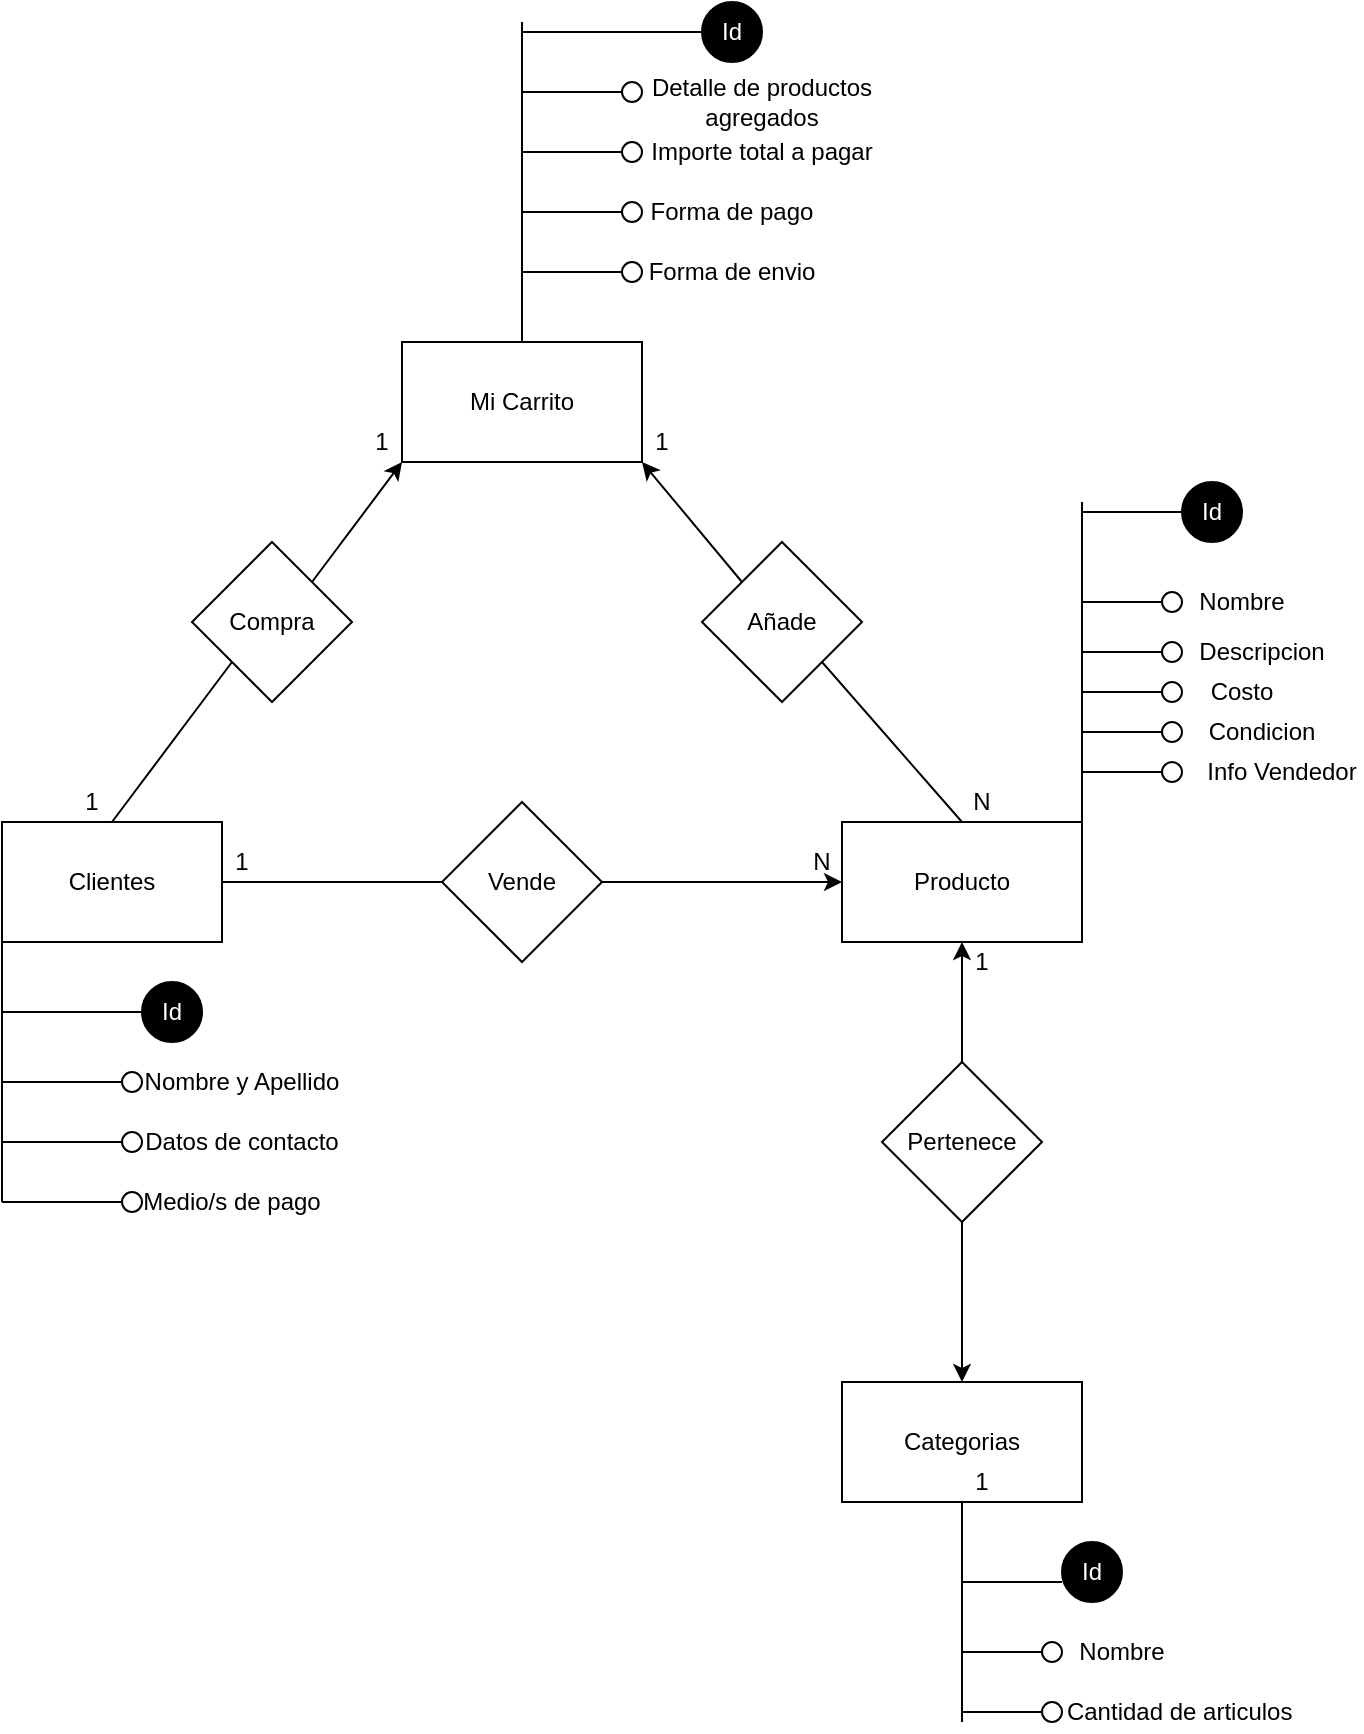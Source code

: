 <mxfile version="14.9.6" type="github">
  <diagram id="735JSAVP67oz-fzIZns3" name="Page-1">
    <mxGraphModel dx="868" dy="425" grid="1" gridSize="10" guides="1" tooltips="1" connect="1" arrows="1" fold="1" page="1" pageScale="1" pageWidth="827" pageHeight="1169" math="0" shadow="0">
      <root>
        <mxCell id="0" />
        <mxCell id="1" parent="0" />
        <mxCell id="TnC0XK69cuh4wK1BemMV-1" value="Clientes" style="rounded=0;whiteSpace=wrap;html=1;" vertex="1" parent="1">
          <mxGeometry x="90" y="430" width="110" height="60" as="geometry" />
        </mxCell>
        <mxCell id="TnC0XK69cuh4wK1BemMV-10" value="" style="endArrow=none;html=1;fontColor=#FFFFFF;entryX=0;entryY=1;entryDx=0;entryDy=0;" edge="1" parent="1" target="TnC0XK69cuh4wK1BemMV-1">
          <mxGeometry width="50" height="50" relative="1" as="geometry">
            <mxPoint x="90" y="620" as="sourcePoint" />
            <mxPoint x="460" y="520" as="targetPoint" />
          </mxGeometry>
        </mxCell>
        <mxCell id="TnC0XK69cuh4wK1BemMV-11" value="" style="endArrow=none;html=1;fontColor=#FFFFFF;entryX=0;entryY=0.5;entryDx=0;entryDy=0;" edge="1" parent="1" target="TnC0XK69cuh4wK1BemMV-12">
          <mxGeometry width="50" height="50" relative="1" as="geometry">
            <mxPoint x="90" y="525" as="sourcePoint" />
            <mxPoint x="130" y="540" as="targetPoint" />
            <Array as="points" />
          </mxGeometry>
        </mxCell>
        <mxCell id="TnC0XK69cuh4wK1BemMV-12" value="" style="ellipse;whiteSpace=wrap;html=1;aspect=fixed;fontColor=#FFFFFF;fillColor=#000000;" vertex="1" parent="1">
          <mxGeometry x="160" y="510" width="30" height="30" as="geometry" />
        </mxCell>
        <mxCell id="TnC0XK69cuh4wK1BemMV-13" value="" style="ellipse;whiteSpace=wrap;html=1;aspect=fixed;fontColor=#FFFFFF;fillColor=#FFFFFF;" vertex="1" parent="1">
          <mxGeometry x="150" y="555" width="10" height="10" as="geometry" />
        </mxCell>
        <mxCell id="TnC0XK69cuh4wK1BemMV-14" value="" style="endArrow=none;html=1;fontColor=#FFFFFF;entryX=0;entryY=0.5;entryDx=0;entryDy=0;" edge="1" parent="1" target="TnC0XK69cuh4wK1BemMV-13">
          <mxGeometry width="50" height="50" relative="1" as="geometry">
            <mxPoint x="90" y="560" as="sourcePoint" />
            <mxPoint x="460" y="520" as="targetPoint" />
          </mxGeometry>
        </mxCell>
        <mxCell id="TnC0XK69cuh4wK1BemMV-15" value="" style="ellipse;whiteSpace=wrap;html=1;aspect=fixed;fontColor=#FFFFFF;fillColor=#FFFFFF;" vertex="1" parent="1">
          <mxGeometry x="150" y="585" width="10" height="10" as="geometry" />
        </mxCell>
        <mxCell id="TnC0XK69cuh4wK1BemMV-16" value="" style="endArrow=none;html=1;fontColor=#FFFFFF;entryX=0;entryY=0.5;entryDx=0;entryDy=0;" edge="1" parent="1" target="TnC0XK69cuh4wK1BemMV-15">
          <mxGeometry width="50" height="50" relative="1" as="geometry">
            <mxPoint x="90" y="590" as="sourcePoint" />
            <mxPoint x="470" y="530" as="targetPoint" />
            <Array as="points">
              <mxPoint x="140" y="590" />
            </Array>
          </mxGeometry>
        </mxCell>
        <mxCell id="TnC0XK69cuh4wK1BemMV-17" value="" style="ellipse;whiteSpace=wrap;html=1;aspect=fixed;fontColor=#FFFFFF;fillColor=#FFFFFF;" vertex="1" parent="1">
          <mxGeometry x="150" y="615" width="10" height="10" as="geometry" />
        </mxCell>
        <mxCell id="TnC0XK69cuh4wK1BemMV-18" value="" style="endArrow=none;html=1;fontColor=#FFFFFF;entryX=0;entryY=0.5;entryDx=0;entryDy=0;" edge="1" parent="1" target="TnC0XK69cuh4wK1BemMV-17">
          <mxGeometry width="50" height="50" relative="1" as="geometry">
            <mxPoint x="90" y="620" as="sourcePoint" />
            <mxPoint x="480" y="540" as="targetPoint" />
            <Array as="points">
              <mxPoint x="140" y="620" />
            </Array>
          </mxGeometry>
        </mxCell>
        <mxCell id="TnC0XK69cuh4wK1BemMV-19" value="Id" style="text;html=1;strokeColor=none;fillColor=none;align=center;verticalAlign=middle;whiteSpace=wrap;rounded=0;fontColor=#FFFFFF;" vertex="1" parent="1">
          <mxGeometry x="155" y="515" width="40" height="20" as="geometry" />
        </mxCell>
        <mxCell id="TnC0XK69cuh4wK1BemMV-20" value="Nombre y Apellido" style="text;html=1;strokeColor=none;fillColor=none;align=center;verticalAlign=middle;whiteSpace=wrap;rounded=0;" vertex="1" parent="1">
          <mxGeometry x="155" y="550" width="110" height="20" as="geometry" />
        </mxCell>
        <mxCell id="TnC0XK69cuh4wK1BemMV-21" value="Datos de contacto" style="text;html=1;strokeColor=none;fillColor=none;align=center;verticalAlign=middle;whiteSpace=wrap;rounded=0;fontColor=#000000;" vertex="1" parent="1">
          <mxGeometry x="140" y="580" width="140" height="20" as="geometry" />
        </mxCell>
        <mxCell id="TnC0XK69cuh4wK1BemMV-22" value="Medio/s de pago" style="text;html=1;strokeColor=none;fillColor=none;align=center;verticalAlign=middle;whiteSpace=wrap;rounded=0;fontColor=#000000;" vertex="1" parent="1">
          <mxGeometry x="130" y="610" width="150" height="20" as="geometry" />
        </mxCell>
        <mxCell id="TnC0XK69cuh4wK1BemMV-23" value="Producto" style="rounded=0;whiteSpace=wrap;html=1;fontColor=#000000;fillColor=#FFFFFF;" vertex="1" parent="1">
          <mxGeometry x="510" y="430" width="120" height="60" as="geometry" />
        </mxCell>
        <mxCell id="TnC0XK69cuh4wK1BemMV-31" value="Vende" style="rhombus;whiteSpace=wrap;html=1;fontColor=#000000;fillColor=#FFFFFF;" vertex="1" parent="1">
          <mxGeometry x="310" y="420" width="80" height="80" as="geometry" />
        </mxCell>
        <mxCell id="TnC0XK69cuh4wK1BemMV-32" value="" style="endArrow=none;html=1;fontColor=#000000;exitX=1;exitY=0.5;exitDx=0;exitDy=0;entryX=0;entryY=0.5;entryDx=0;entryDy=0;" edge="1" parent="1" source="TnC0XK69cuh4wK1BemMV-1" target="TnC0XK69cuh4wK1BemMV-31">
          <mxGeometry width="50" height="50" relative="1" as="geometry">
            <mxPoint x="200" y="460" as="sourcePoint" />
            <mxPoint x="510" y="460" as="targetPoint" />
          </mxGeometry>
        </mxCell>
        <mxCell id="TnC0XK69cuh4wK1BemMV-33" value="1" style="text;html=1;strokeColor=none;fillColor=none;align=center;verticalAlign=middle;whiteSpace=wrap;rounded=0;fontColor=#000000;" vertex="1" parent="1">
          <mxGeometry x="190" y="440" width="40" height="20" as="geometry" />
        </mxCell>
        <mxCell id="TnC0XK69cuh4wK1BemMV-34" value="N" style="text;html=1;strokeColor=none;fillColor=none;align=center;verticalAlign=middle;whiteSpace=wrap;rounded=0;fontColor=#000000;" vertex="1" parent="1">
          <mxGeometry x="480" y="440" width="40" height="20" as="geometry" />
        </mxCell>
        <mxCell id="TnC0XK69cuh4wK1BemMV-37" value="Categorias" style="whiteSpace=wrap;html=1;rounded=0;fillColor=#FFFFFF;" vertex="1" parent="1">
          <mxGeometry x="510" y="710" width="120" height="60" as="geometry" />
        </mxCell>
        <mxCell id="TnC0XK69cuh4wK1BemMV-40" value="1" style="text;html=1;strokeColor=none;fillColor=none;align=center;verticalAlign=middle;whiteSpace=wrap;rounded=0;fontColor=#000000;" vertex="1" parent="1">
          <mxGeometry x="560" y="490" width="40" height="20" as="geometry" />
        </mxCell>
        <mxCell id="TnC0XK69cuh4wK1BemMV-41" value="1" style="text;html=1;strokeColor=none;fillColor=none;align=center;verticalAlign=middle;whiteSpace=wrap;rounded=0;fontColor=#000000;" vertex="1" parent="1">
          <mxGeometry x="560" y="750" width="40" height="20" as="geometry" />
        </mxCell>
        <mxCell id="TnC0XK69cuh4wK1BemMV-47" value="" style="endArrow=none;html=1;fontColor=#000000;exitX=0.5;exitY=1;exitDx=0;exitDy=0;" edge="1" parent="1" source="TnC0XK69cuh4wK1BemMV-37">
          <mxGeometry width="50" height="50" relative="1" as="geometry">
            <mxPoint x="410" y="740" as="sourcePoint" />
            <mxPoint x="570" y="880" as="targetPoint" />
          </mxGeometry>
        </mxCell>
        <mxCell id="TnC0XK69cuh4wK1BemMV-52" value="" style="ellipse;whiteSpace=wrap;html=1;aspect=fixed;fontColor=#000000;fillColor=#000000;" vertex="1" parent="1">
          <mxGeometry x="620" y="790" width="30" height="30" as="geometry" />
        </mxCell>
        <mxCell id="TnC0XK69cuh4wK1BemMV-53" value="Id" style="text;html=1;strokeColor=none;fillColor=none;align=center;verticalAlign=middle;whiteSpace=wrap;rounded=0;fontColor=#FFFFFF;" vertex="1" parent="1">
          <mxGeometry x="615" y="795" width="40" height="20" as="geometry" />
        </mxCell>
        <mxCell id="TnC0XK69cuh4wK1BemMV-54" value="" style="endArrow=none;html=1;fontColor=#FFFFFF;" edge="1" parent="1">
          <mxGeometry width="50" height="50" relative="1" as="geometry">
            <mxPoint x="570" y="810" as="sourcePoint" />
            <mxPoint x="620" y="810" as="targetPoint" />
          </mxGeometry>
        </mxCell>
        <mxCell id="TnC0XK69cuh4wK1BemMV-55" value="" style="ellipse;whiteSpace=wrap;html=1;aspect=fixed;fontColor=#FFFFFF;fillColor=#FFFFFF;" vertex="1" parent="1">
          <mxGeometry x="610" y="840" width="10" height="10" as="geometry" />
        </mxCell>
        <mxCell id="TnC0XK69cuh4wK1BemMV-57" value="" style="endArrow=none;html=1;fontColor=#FFFFFF;entryX=0;entryY=0.5;entryDx=0;entryDy=0;" edge="1" parent="1" target="TnC0XK69cuh4wK1BemMV-55">
          <mxGeometry width="50" height="50" relative="1" as="geometry">
            <mxPoint x="570" y="845" as="sourcePoint" />
            <mxPoint x="480" y="890" as="targetPoint" />
          </mxGeometry>
        </mxCell>
        <mxCell id="TnC0XK69cuh4wK1BemMV-58" value="" style="ellipse;whiteSpace=wrap;html=1;aspect=fixed;fontColor=#FFFFFF;fillColor=#FFFFFF;" vertex="1" parent="1">
          <mxGeometry x="610" y="870" width="10" height="10" as="geometry" />
        </mxCell>
        <mxCell id="TnC0XK69cuh4wK1BemMV-62" value="" style="endArrow=none;html=1;fontColor=#FFFFFF;entryX=0;entryY=0.5;entryDx=0;entryDy=0;" edge="1" parent="1" target="TnC0XK69cuh4wK1BemMV-58">
          <mxGeometry width="50" height="50" relative="1" as="geometry">
            <mxPoint x="570" y="875" as="sourcePoint" />
            <mxPoint x="480" y="930" as="targetPoint" />
          </mxGeometry>
        </mxCell>
        <mxCell id="TnC0XK69cuh4wK1BemMV-66" value="Nombre" style="text;html=1;strokeColor=none;fillColor=none;align=center;verticalAlign=middle;whiteSpace=wrap;rounded=0;" vertex="1" parent="1">
          <mxGeometry x="620" y="835" width="60" height="20" as="geometry" />
        </mxCell>
        <mxCell id="TnC0XK69cuh4wK1BemMV-67" value="Cantidad de articulos&amp;nbsp;" style="text;html=1;align=center;verticalAlign=middle;resizable=0;points=[];autosize=1;strokeColor=none;fontColor=#000000;rotation=0;" vertex="1" parent="1">
          <mxGeometry x="615" y="865" width="130" height="20" as="geometry" />
        </mxCell>
        <mxCell id="TnC0XK69cuh4wK1BemMV-69" value="Mi Carrito" style="rounded=0;whiteSpace=wrap;html=1;fontColor=#000000;fillColor=#FFFFFF;" vertex="1" parent="1">
          <mxGeometry x="290" y="190" width="120" height="60" as="geometry" />
        </mxCell>
        <mxCell id="TnC0XK69cuh4wK1BemMV-70" value="" style="endArrow=none;html=1;fontColor=#000000;exitX=0.5;exitY=0;exitDx=0;exitDy=0;entryX=0;entryY=1;entryDx=0;entryDy=0;" edge="1" parent="1" source="TnC0XK69cuh4wK1BemMV-1" target="TnC0XK69cuh4wK1BemMV-72">
          <mxGeometry width="50" height="50" relative="1" as="geometry">
            <mxPoint x="410" y="350" as="sourcePoint" />
            <mxPoint x="460" y="300" as="targetPoint" />
          </mxGeometry>
        </mxCell>
        <mxCell id="TnC0XK69cuh4wK1BemMV-71" value="" style="endArrow=none;html=1;fontColor=#000000;entryX=1;entryY=1;entryDx=0;entryDy=0;exitX=0.5;exitY=0;exitDx=0;exitDy=0;" edge="1" parent="1" source="TnC0XK69cuh4wK1BemMV-23" target="TnC0XK69cuh4wK1BemMV-73">
          <mxGeometry width="50" height="50" relative="1" as="geometry">
            <mxPoint x="410" y="350" as="sourcePoint" />
            <mxPoint x="460" y="300" as="targetPoint" />
          </mxGeometry>
        </mxCell>
        <mxCell id="TnC0XK69cuh4wK1BemMV-72" value="Compra" style="rhombus;whiteSpace=wrap;html=1;fontColor=#000000;fillColor=#FFFFFF;" vertex="1" parent="1">
          <mxGeometry x="185" y="290" width="80" height="80" as="geometry" />
        </mxCell>
        <mxCell id="TnC0XK69cuh4wK1BemMV-73" value="Añade" style="rhombus;whiteSpace=wrap;html=1;fontColor=#000000;fillColor=#FFFFFF;" vertex="1" parent="1">
          <mxGeometry x="440" y="290" width="80" height="80" as="geometry" />
        </mxCell>
        <mxCell id="TnC0XK69cuh4wK1BemMV-74" value="" style="endArrow=classic;html=1;fontColor=#000000;entryX=1;entryY=1;entryDx=0;entryDy=0;exitX=0;exitY=0;exitDx=0;exitDy=0;" edge="1" parent="1" source="TnC0XK69cuh4wK1BemMV-73" target="TnC0XK69cuh4wK1BemMV-69">
          <mxGeometry width="50" height="50" relative="1" as="geometry">
            <mxPoint x="410" y="370" as="sourcePoint" />
            <mxPoint x="460" y="320" as="targetPoint" />
          </mxGeometry>
        </mxCell>
        <mxCell id="TnC0XK69cuh4wK1BemMV-76" value="" style="endArrow=classic;html=1;fontColor=#000000;entryX=0.75;entryY=1;entryDx=0;entryDy=0;exitX=1;exitY=0.5;exitDx=0;exitDy=0;" edge="1" parent="1" source="TnC0XK69cuh4wK1BemMV-31" target="TnC0XK69cuh4wK1BemMV-34">
          <mxGeometry width="50" height="50" relative="1" as="geometry">
            <mxPoint x="410" y="550" as="sourcePoint" />
            <mxPoint x="460" y="500" as="targetPoint" />
          </mxGeometry>
        </mxCell>
        <mxCell id="TnC0XK69cuh4wK1BemMV-77" value="" style="endArrow=classic;html=1;fontColor=#000000;entryX=0;entryY=1;entryDx=0;entryDy=0;exitX=1;exitY=0;exitDx=0;exitDy=0;" edge="1" parent="1" source="TnC0XK69cuh4wK1BemMV-72" target="TnC0XK69cuh4wK1BemMV-69">
          <mxGeometry width="50" height="50" relative="1" as="geometry">
            <mxPoint x="240" y="310" as="sourcePoint" />
            <mxPoint x="460" y="340" as="targetPoint" />
          </mxGeometry>
        </mxCell>
        <mxCell id="TnC0XK69cuh4wK1BemMV-78" value="1" style="text;html=1;strokeColor=none;fillColor=none;align=center;verticalAlign=middle;whiteSpace=wrap;rounded=0;fontColor=#000000;" vertex="1" parent="1">
          <mxGeometry x="260" y="230" width="40" height="20" as="geometry" />
        </mxCell>
        <mxCell id="TnC0XK69cuh4wK1BemMV-79" value="1" style="text;html=1;strokeColor=none;fillColor=none;align=center;verticalAlign=middle;whiteSpace=wrap;rounded=0;fontColor=#000000;" vertex="1" parent="1">
          <mxGeometry x="115" y="410" width="40" height="20" as="geometry" />
        </mxCell>
        <mxCell id="TnC0XK69cuh4wK1BemMV-81" value="N" style="text;html=1;strokeColor=none;fillColor=none;align=center;verticalAlign=middle;whiteSpace=wrap;rounded=0;fontColor=#000000;" vertex="1" parent="1">
          <mxGeometry x="560" y="410" width="40" height="20" as="geometry" />
        </mxCell>
        <mxCell id="TnC0XK69cuh4wK1BemMV-82" value="1" style="text;html=1;strokeColor=none;fillColor=none;align=center;verticalAlign=middle;whiteSpace=wrap;rounded=0;fontColor=#000000;" vertex="1" parent="1">
          <mxGeometry x="400" y="230" width="40" height="20" as="geometry" />
        </mxCell>
        <mxCell id="TnC0XK69cuh4wK1BemMV-84" value="" style="endArrow=classic;startArrow=classic;html=1;fontColor=#000000;entryX=0.25;entryY=0;entryDx=0;entryDy=0;" edge="1" parent="1" target="TnC0XK69cuh4wK1BemMV-40">
          <mxGeometry width="50" height="50" relative="1" as="geometry">
            <mxPoint x="570" y="710" as="sourcePoint" />
            <mxPoint x="460" y="570" as="targetPoint" />
          </mxGeometry>
        </mxCell>
        <mxCell id="TnC0XK69cuh4wK1BemMV-85" value="Pertenece" style="rhombus;whiteSpace=wrap;html=1;fontColor=#000000;fillColor=#FFFFFF;" vertex="1" parent="1">
          <mxGeometry x="530" y="550" width="80" height="80" as="geometry" />
        </mxCell>
        <mxCell id="TnC0XK69cuh4wK1BemMV-87" value="" style="endArrow=none;html=1;fontColor=#000000;exitX=1;exitY=0;exitDx=0;exitDy=0;" edge="1" parent="1" source="TnC0XK69cuh4wK1BemMV-23">
          <mxGeometry width="50" height="50" relative="1" as="geometry">
            <mxPoint x="410" y="450" as="sourcePoint" />
            <mxPoint x="630" y="270" as="targetPoint" />
          </mxGeometry>
        </mxCell>
        <mxCell id="TnC0XK69cuh4wK1BemMV-88" value="" style="ellipse;whiteSpace=wrap;html=1;aspect=fixed;fontColor=#000000;fillColor=#000000;" vertex="1" parent="1">
          <mxGeometry x="680" y="260" width="30" height="30" as="geometry" />
        </mxCell>
        <mxCell id="TnC0XK69cuh4wK1BemMV-89" value="" style="endArrow=none;html=1;fontColor=#000000;entryX=0;entryY=0.5;entryDx=0;entryDy=0;" edge="1" parent="1" target="TnC0XK69cuh4wK1BemMV-88">
          <mxGeometry width="50" height="50" relative="1" as="geometry">
            <mxPoint x="630" y="275" as="sourcePoint" />
            <mxPoint x="460" y="400" as="targetPoint" />
          </mxGeometry>
        </mxCell>
        <mxCell id="TnC0XK69cuh4wK1BemMV-90" value="" style="ellipse;whiteSpace=wrap;html=1;aspect=fixed;fontColor=#000000;fillColor=#FFFFFF;" vertex="1" parent="1">
          <mxGeometry x="670" y="360" width="10" height="10" as="geometry" />
        </mxCell>
        <mxCell id="TnC0XK69cuh4wK1BemMV-91" value="" style="ellipse;whiteSpace=wrap;html=1;aspect=fixed;fontColor=#000000;fillColor=#FFFFFF;" vertex="1" parent="1">
          <mxGeometry x="670" y="380" width="10" height="10" as="geometry" />
        </mxCell>
        <mxCell id="TnC0XK69cuh4wK1BemMV-92" value="" style="ellipse;whiteSpace=wrap;html=1;aspect=fixed;fontColor=#000000;fillColor=#FFFFFF;" vertex="1" parent="1">
          <mxGeometry x="670" y="400" width="10" height="10" as="geometry" />
        </mxCell>
        <mxCell id="TnC0XK69cuh4wK1BemMV-93" value="" style="endArrow=none;html=1;fontColor=#000000;entryX=0;entryY=0.5;entryDx=0;entryDy=0;" edge="1" parent="1" target="TnC0XK69cuh4wK1BemMV-90">
          <mxGeometry width="50" height="50" relative="1" as="geometry">
            <mxPoint x="630" y="365" as="sourcePoint" />
            <mxPoint x="460" y="320" as="targetPoint" />
          </mxGeometry>
        </mxCell>
        <mxCell id="TnC0XK69cuh4wK1BemMV-94" value="" style="endArrow=none;html=1;fontColor=#000000;entryX=0;entryY=0.5;entryDx=0;entryDy=0;" edge="1" parent="1" target="TnC0XK69cuh4wK1BemMV-91">
          <mxGeometry width="50" height="50" relative="1" as="geometry">
            <mxPoint x="630" y="385" as="sourcePoint" />
            <mxPoint x="460" y="320" as="targetPoint" />
          </mxGeometry>
        </mxCell>
        <mxCell id="TnC0XK69cuh4wK1BemMV-95" value="" style="endArrow=none;html=1;fontColor=#000000;entryX=0;entryY=0.5;entryDx=0;entryDy=0;" edge="1" parent="1" target="TnC0XK69cuh4wK1BemMV-92">
          <mxGeometry width="50" height="50" relative="1" as="geometry">
            <mxPoint x="630" y="405" as="sourcePoint" />
            <mxPoint x="460" y="320" as="targetPoint" />
          </mxGeometry>
        </mxCell>
        <mxCell id="TnC0XK69cuh4wK1BemMV-96" value="Nombre" style="text;html=1;strokeColor=none;fillColor=none;align=center;verticalAlign=middle;whiteSpace=wrap;rounded=0;fontColor=#000000;" vertex="1" parent="1">
          <mxGeometry x="690" y="310" width="40" height="20" as="geometry" />
        </mxCell>
        <mxCell id="TnC0XK69cuh4wK1BemMV-97" value="Condicion" style="text;html=1;strokeColor=none;fillColor=none;align=center;verticalAlign=middle;whiteSpace=wrap;rounded=0;fontColor=#000000;" vertex="1" parent="1">
          <mxGeometry x="700" y="375" width="40" height="20" as="geometry" />
        </mxCell>
        <mxCell id="TnC0XK69cuh4wK1BemMV-98" value="Descripcion" style="text;html=1;strokeColor=none;fillColor=none;align=center;verticalAlign=middle;whiteSpace=wrap;rounded=0;fontColor=#000000;" vertex="1" parent="1">
          <mxGeometry x="700" y="335" width="40" height="20" as="geometry" />
        </mxCell>
        <mxCell id="TnC0XK69cuh4wK1BemMV-99" value="Costo" style="text;html=1;strokeColor=none;fillColor=none;align=center;verticalAlign=middle;whiteSpace=wrap;rounded=0;fontColor=#000000;" vertex="1" parent="1">
          <mxGeometry x="690" y="355" width="40" height="20" as="geometry" />
        </mxCell>
        <mxCell id="TnC0XK69cuh4wK1BemMV-100" value="" style="ellipse;whiteSpace=wrap;html=1;aspect=fixed;fontColor=#000000;fillColor=#FFFFFF;" vertex="1" parent="1">
          <mxGeometry x="670" y="340" width="10" height="10" as="geometry" />
        </mxCell>
        <mxCell id="TnC0XK69cuh4wK1BemMV-102" value="" style="endArrow=none;html=1;fontColor=#000000;entryX=0;entryY=0.5;entryDx=0;entryDy=0;" edge="1" parent="1" target="TnC0XK69cuh4wK1BemMV-100">
          <mxGeometry width="50" height="50" relative="1" as="geometry">
            <mxPoint x="630" y="345" as="sourcePoint" />
            <mxPoint x="460" y="350" as="targetPoint" />
          </mxGeometry>
        </mxCell>
        <mxCell id="TnC0XK69cuh4wK1BemMV-103" value="" style="endArrow=none;html=1;fontColor=#000000;exitX=0.5;exitY=0;exitDx=0;exitDy=0;" edge="1" parent="1" source="TnC0XK69cuh4wK1BemMV-69">
          <mxGeometry width="50" height="50" relative="1" as="geometry">
            <mxPoint x="410" y="220" as="sourcePoint" />
            <mxPoint x="350" y="30" as="targetPoint" />
          </mxGeometry>
        </mxCell>
        <mxCell id="TnC0XK69cuh4wK1BemMV-104" value="" style="ellipse;whiteSpace=wrap;html=1;aspect=fixed;fontColor=#000000;fillColor=#000000;" vertex="1" parent="1">
          <mxGeometry x="440" y="20" width="30" height="30" as="geometry" />
        </mxCell>
        <mxCell id="TnC0XK69cuh4wK1BemMV-105" value="" style="endArrow=none;html=1;fontColor=#000000;entryX=0;entryY=0.5;entryDx=0;entryDy=0;" edge="1" parent="1" target="TnC0XK69cuh4wK1BemMV-104">
          <mxGeometry width="50" height="50" relative="1" as="geometry">
            <mxPoint x="350" y="35" as="sourcePoint" />
            <mxPoint x="460" y="170" as="targetPoint" />
          </mxGeometry>
        </mxCell>
        <mxCell id="TnC0XK69cuh4wK1BemMV-106" value="Detalle de productos agregados" style="text;html=1;strokeColor=none;fillColor=none;align=center;verticalAlign=middle;whiteSpace=wrap;rounded=0;fontColor=#000000;" vertex="1" parent="1">
          <mxGeometry x="400" y="60" width="140" height="20" as="geometry" />
        </mxCell>
        <mxCell id="TnC0XK69cuh4wK1BemMV-107" value="Importe total a pagar" style="text;html=1;strokeColor=none;fillColor=none;align=center;verticalAlign=middle;whiteSpace=wrap;rounded=0;fontColor=#000000;" vertex="1" parent="1">
          <mxGeometry x="410" y="85" width="120" height="20" as="geometry" />
        </mxCell>
        <mxCell id="TnC0XK69cuh4wK1BemMV-108" value="Forma de pago" style="text;html=1;strokeColor=none;fillColor=none;align=center;verticalAlign=middle;whiteSpace=wrap;rounded=0;fontColor=#000000;" vertex="1" parent="1">
          <mxGeometry x="390" y="115" width="130" height="20" as="geometry" />
        </mxCell>
        <mxCell id="TnC0XK69cuh4wK1BemMV-110" value="" style="ellipse;whiteSpace=wrap;html=1;aspect=fixed;fontColor=#000000;fillColor=#FFFFFF;" vertex="1" parent="1">
          <mxGeometry x="400" y="60" width="10" height="10" as="geometry" />
        </mxCell>
        <mxCell id="TnC0XK69cuh4wK1BemMV-111" value="" style="ellipse;whiteSpace=wrap;html=1;aspect=fixed;fontColor=#000000;fillColor=#FFFFFF;" vertex="1" parent="1">
          <mxGeometry x="400" y="90" width="10" height="10" as="geometry" />
        </mxCell>
        <mxCell id="TnC0XK69cuh4wK1BemMV-112" value="" style="ellipse;whiteSpace=wrap;html=1;aspect=fixed;fontColor=#000000;fillColor=#FFFFFF;" vertex="1" parent="1">
          <mxGeometry x="400" y="120" width="10" height="10" as="geometry" />
        </mxCell>
        <mxCell id="TnC0XK69cuh4wK1BemMV-113" value="" style="endArrow=none;html=1;fontColor=#000000;entryX=0;entryY=0.5;entryDx=0;entryDy=0;" edge="1" parent="1" target="TnC0XK69cuh4wK1BemMV-110">
          <mxGeometry width="50" height="50" relative="1" as="geometry">
            <mxPoint x="350" y="65" as="sourcePoint" />
            <mxPoint x="460" y="140" as="targetPoint" />
          </mxGeometry>
        </mxCell>
        <mxCell id="TnC0XK69cuh4wK1BemMV-114" value="" style="endArrow=none;html=1;fontColor=#000000;entryX=0;entryY=0.5;entryDx=0;entryDy=0;" edge="1" parent="1" target="TnC0XK69cuh4wK1BemMV-111">
          <mxGeometry width="50" height="50" relative="1" as="geometry">
            <mxPoint x="350" y="95" as="sourcePoint" />
            <mxPoint x="460" y="140" as="targetPoint" />
          </mxGeometry>
        </mxCell>
        <mxCell id="TnC0XK69cuh4wK1BemMV-115" value="" style="endArrow=none;html=1;fontColor=#000000;entryX=0;entryY=0.5;entryDx=0;entryDy=0;" edge="1" parent="1" target="TnC0XK69cuh4wK1BemMV-112">
          <mxGeometry width="50" height="50" relative="1" as="geometry">
            <mxPoint x="350" y="125" as="sourcePoint" />
            <mxPoint x="460" y="140" as="targetPoint" />
          </mxGeometry>
        </mxCell>
        <mxCell id="TnC0XK69cuh4wK1BemMV-116" value="&lt;font color=&quot;#ffffff&quot;&gt;Id&lt;/font&gt;" style="text;html=1;strokeColor=none;fillColor=none;align=center;verticalAlign=middle;whiteSpace=wrap;rounded=0;fontColor=#000000;" vertex="1" parent="1">
          <mxGeometry x="675" y="265" width="40" height="20" as="geometry" />
        </mxCell>
        <mxCell id="TnC0XK69cuh4wK1BemMV-117" value="Id" style="text;html=1;strokeColor=none;fillColor=none;align=center;verticalAlign=middle;whiteSpace=wrap;rounded=0;fontColor=#FFFFFF;" vertex="1" parent="1">
          <mxGeometry x="435" y="25" width="40" height="20" as="geometry" />
        </mxCell>
        <mxCell id="TnC0XK69cuh4wK1BemMV-118" value="Info Vendedor" style="text;html=1;strokeColor=none;fillColor=none;align=center;verticalAlign=middle;whiteSpace=wrap;rounded=0;" vertex="1" parent="1">
          <mxGeometry x="690" y="395" width="80" height="20" as="geometry" />
        </mxCell>
        <mxCell id="TnC0XK69cuh4wK1BemMV-119" value="" style="ellipse;whiteSpace=wrap;html=1;aspect=fixed;fontColor=#000000;fillColor=#FFFFFF;" vertex="1" parent="1">
          <mxGeometry x="670" y="315" width="10" height="10" as="geometry" />
        </mxCell>
        <mxCell id="TnC0XK69cuh4wK1BemMV-120" value="" style="endArrow=none;html=1;fontColor=#000000;entryX=0;entryY=0.5;entryDx=0;entryDy=0;" edge="1" parent="1" target="TnC0XK69cuh4wK1BemMV-119">
          <mxGeometry width="50" height="50" relative="1" as="geometry">
            <mxPoint x="630" y="320" as="sourcePoint" />
            <mxPoint x="460" y="410" as="targetPoint" />
          </mxGeometry>
        </mxCell>
        <mxCell id="TnC0XK69cuh4wK1BemMV-122" value="" style="ellipse;whiteSpace=wrap;html=1;aspect=fixed;fontColor=#000000;fillColor=#FFFFFF;" vertex="1" parent="1">
          <mxGeometry x="400" y="150" width="10" height="10" as="geometry" />
        </mxCell>
        <mxCell id="TnC0XK69cuh4wK1BemMV-124" value="" style="endArrow=none;html=1;fontColor=#000000;entryX=0;entryY=0.5;entryDx=0;entryDy=0;" edge="1" parent="1" target="TnC0XK69cuh4wK1BemMV-122">
          <mxGeometry width="50" height="50" relative="1" as="geometry">
            <mxPoint x="350" y="155" as="sourcePoint" />
            <mxPoint x="460" y="150" as="targetPoint" />
          </mxGeometry>
        </mxCell>
        <mxCell id="TnC0XK69cuh4wK1BemMV-125" value="Forma de envio" style="text;html=1;strokeColor=none;fillColor=none;align=center;verticalAlign=middle;whiteSpace=wrap;rounded=0;fontColor=#000000;" vertex="1" parent="1">
          <mxGeometry x="395" y="145" width="120" height="20" as="geometry" />
        </mxCell>
      </root>
    </mxGraphModel>
  </diagram>
</mxfile>
